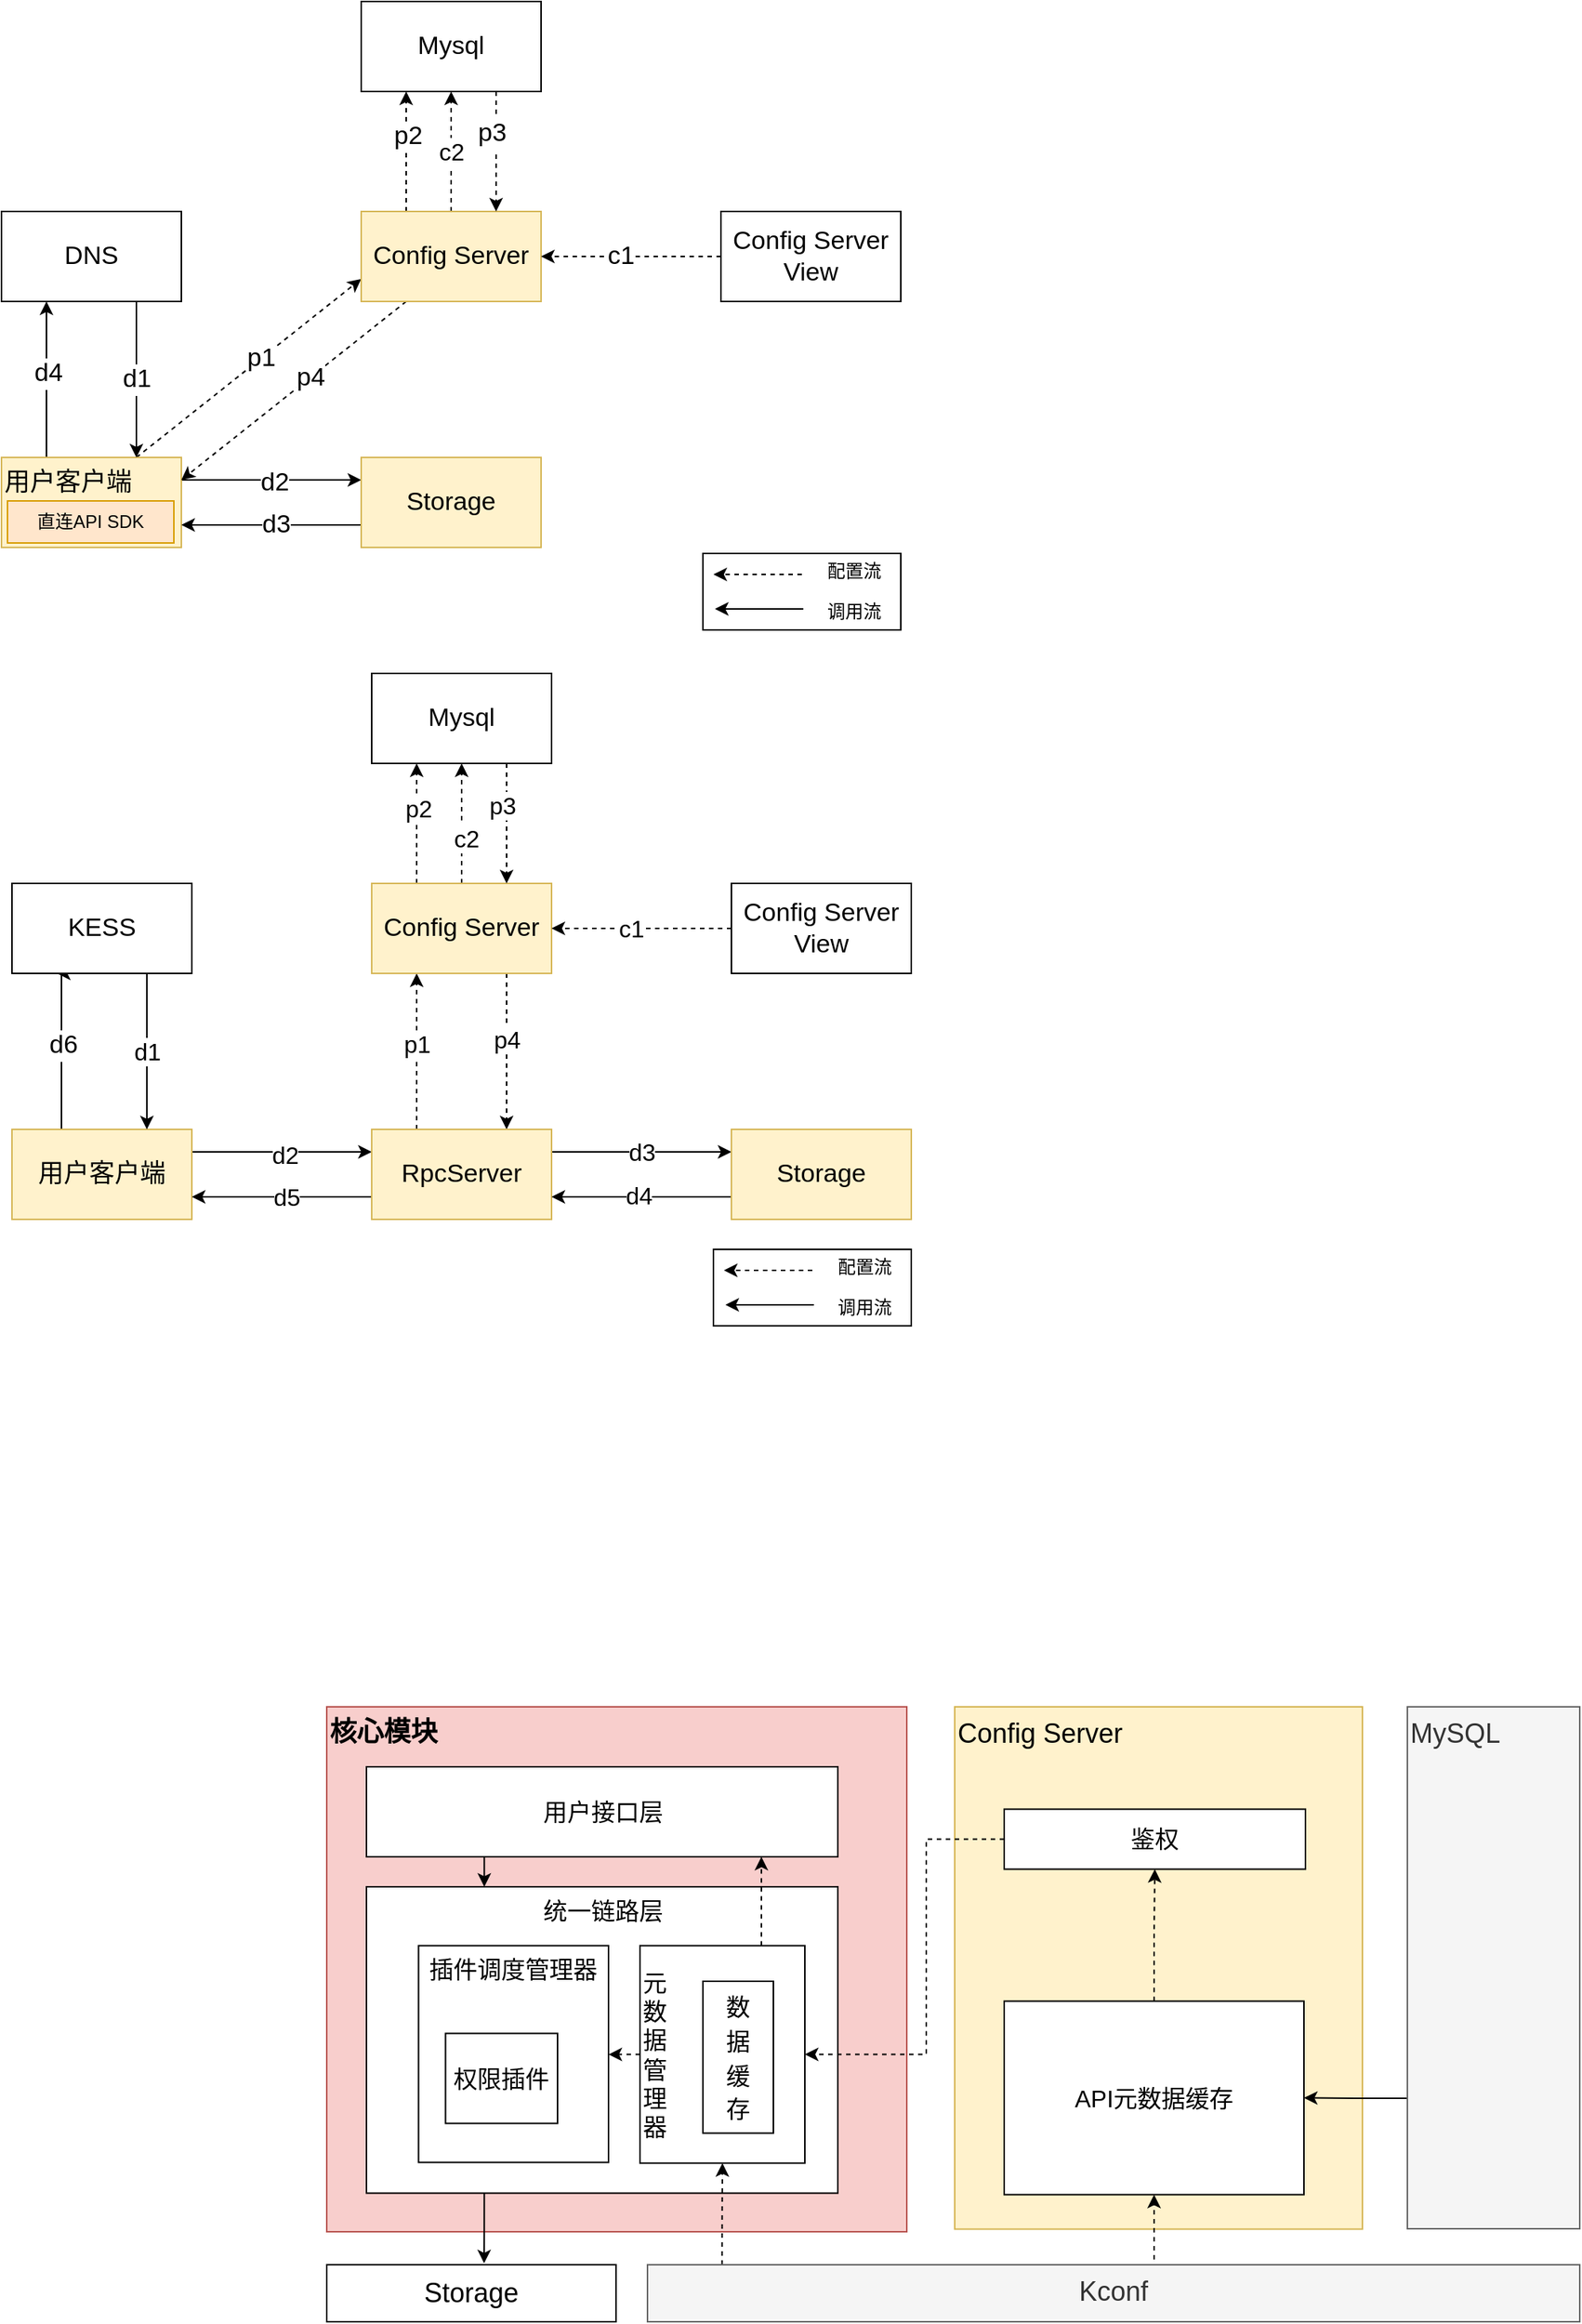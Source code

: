 <mxfile version="17.4.6" type="github">
  <diagram id="6a731a19-8d31-9384-78a2-239565b7b9f0" name="Page-1">
    <mxGraphModel dx="1298" dy="769" grid="0" gridSize="10" guides="1" tooltips="1" connect="1" arrows="1" fold="1" page="1" pageScale="1" pageWidth="1169" pageHeight="827" background="none" math="0" shadow="0">
      <root>
        <mxCell id="0" />
        <mxCell id="1" parent="0" />
        <mxCell id="ny1TaBV2R8IBMffitDcm-5" value="" style="rounded=0;whiteSpace=wrap;html=1;" parent="1" vertex="1">
          <mxGeometry x="481" y="839" width="132" height="51" as="geometry" />
        </mxCell>
        <mxCell id="wBIS5orwxucfIh2n_rTm-1786" style="edgeStyle=orthogonalEdgeStyle;rounded=0;orthogonalLoop=1;jettySize=auto;html=1;exitX=0.25;exitY=0;exitDx=0;exitDy=0;entryX=0.25;entryY=1;entryDx=0;entryDy=0;fontSize=17;" parent="1" source="wBIS5orwxucfIh2n_rTm-1779" target="wBIS5orwxucfIh2n_rTm-1780" edge="1">
          <mxGeometry relative="1" as="geometry" />
        </mxCell>
        <mxCell id="wBIS5orwxucfIh2n_rTm-1798" value="d4" style="edgeLabel;html=1;align=center;verticalAlign=middle;resizable=0;points=[];fontSize=17;" parent="wBIS5orwxucfIh2n_rTm-1786" vertex="1" connectable="0">
          <mxGeometry x="0.077" y="-1" relative="1" as="geometry">
            <mxPoint as="offset" />
          </mxGeometry>
        </mxCell>
        <mxCell id="wBIS5orwxucfIh2n_rTm-1788" style="edgeStyle=orthogonalEdgeStyle;rounded=0;orthogonalLoop=1;jettySize=auto;html=1;exitX=1;exitY=0.25;exitDx=0;exitDy=0;entryX=0;entryY=0.25;entryDx=0;entryDy=0;fontSize=17;" parent="1" source="wBIS5orwxucfIh2n_rTm-1779" target="wBIS5orwxucfIh2n_rTm-1782" edge="1">
          <mxGeometry relative="1" as="geometry" />
        </mxCell>
        <mxCell id="wBIS5orwxucfIh2n_rTm-1804" value="d2" style="edgeLabel;html=1;align=center;verticalAlign=middle;resizable=0;points=[];fontSize=17;" parent="wBIS5orwxucfIh2n_rTm-1788" vertex="1" connectable="0">
          <mxGeometry x="0.033" y="-2" relative="1" as="geometry">
            <mxPoint as="offset" />
          </mxGeometry>
        </mxCell>
        <mxCell id="wBIS5orwxucfIh2n_rTm-1790" style="rounded=0;orthogonalLoop=1;jettySize=auto;html=1;exitX=0.75;exitY=0;exitDx=0;exitDy=0;entryX=0;entryY=0.75;entryDx=0;entryDy=0;fontSize=17;dashed=1;" parent="1" source="wBIS5orwxucfIh2n_rTm-1779" target="wBIS5orwxucfIh2n_rTm-1781" edge="1">
          <mxGeometry relative="1" as="geometry" />
        </mxCell>
        <mxCell id="wBIS5orwxucfIh2n_rTm-1799" value="p1" style="edgeLabel;html=1;align=center;verticalAlign=middle;resizable=0;points=[];fontSize=17;" parent="wBIS5orwxucfIh2n_rTm-1790" vertex="1" connectable="0">
          <mxGeometry x="0.108" relative="1" as="geometry">
            <mxPoint as="offset" />
          </mxGeometry>
        </mxCell>
        <mxCell id="wBIS5orwxucfIh2n_rTm-1779" value="用户客户端" style="rounded=0;whiteSpace=wrap;html=1;fontSize=17;fillColor=#fff2cc;strokeColor=#d6b656;verticalAlign=top;align=left;" parent="1" vertex="1">
          <mxGeometry x="6" y="311" width="120" height="60" as="geometry" />
        </mxCell>
        <mxCell id="wBIS5orwxucfIh2n_rTm-1793" value="d1" style="edgeStyle=none;rounded=0;orthogonalLoop=1;jettySize=auto;html=1;exitX=0.75;exitY=1;exitDx=0;exitDy=0;entryX=0.75;entryY=0;entryDx=0;entryDy=0;fontSize=17;" parent="1" source="wBIS5orwxucfIh2n_rTm-1780" target="wBIS5orwxucfIh2n_rTm-1779" edge="1">
          <mxGeometry relative="1" as="geometry" />
        </mxCell>
        <mxCell id="wBIS5orwxucfIh2n_rTm-1780" value="DNS" style="rounded=0;whiteSpace=wrap;html=1;fontSize=17;" parent="1" vertex="1">
          <mxGeometry x="6" y="147" width="120" height="60" as="geometry" />
        </mxCell>
        <mxCell id="wBIS5orwxucfIh2n_rTm-1791" style="edgeStyle=none;rounded=0;orthogonalLoop=1;jettySize=auto;html=1;exitX=0.25;exitY=1;exitDx=0;exitDy=0;entryX=1;entryY=0.25;entryDx=0;entryDy=0;fontSize=17;dashed=1;" parent="1" source="wBIS5orwxucfIh2n_rTm-1781" target="wBIS5orwxucfIh2n_rTm-1779" edge="1">
          <mxGeometry relative="1" as="geometry" />
        </mxCell>
        <mxCell id="wBIS5orwxucfIh2n_rTm-1803" value="p4" style="edgeLabel;html=1;align=center;verticalAlign=middle;resizable=0;points=[];fontSize=17;" parent="wBIS5orwxucfIh2n_rTm-1791" vertex="1" connectable="0">
          <mxGeometry x="-0.137" relative="1" as="geometry">
            <mxPoint y="-1" as="offset" />
          </mxGeometry>
        </mxCell>
        <mxCell id="wBIS5orwxucfIh2n_rTm-1794" style="edgeStyle=none;rounded=0;orthogonalLoop=1;jettySize=auto;html=1;exitX=0.25;exitY=0;exitDx=0;exitDy=0;entryX=0.25;entryY=1;entryDx=0;entryDy=0;fontSize=17;dashed=1;" parent="1" source="wBIS5orwxucfIh2n_rTm-1781" target="wBIS5orwxucfIh2n_rTm-1784" edge="1">
          <mxGeometry relative="1" as="geometry" />
        </mxCell>
        <mxCell id="wBIS5orwxucfIh2n_rTm-1801" value="p2" style="edgeLabel;html=1;align=center;verticalAlign=middle;resizable=0;points=[];fontSize=17;" parent="wBIS5orwxucfIh2n_rTm-1794" vertex="1" connectable="0">
          <mxGeometry x="0.25" y="-1" relative="1" as="geometry">
            <mxPoint as="offset" />
          </mxGeometry>
        </mxCell>
        <mxCell id="ny1TaBV2R8IBMffitDcm-15" value="c2" style="edgeStyle=orthogonalEdgeStyle;rounded=0;orthogonalLoop=1;jettySize=auto;html=1;entryX=0.5;entryY=1;entryDx=0;entryDy=0;dashed=1;fontSize=16;strokeColor=#000000;" parent="1" source="wBIS5orwxucfIh2n_rTm-1781" target="wBIS5orwxucfIh2n_rTm-1784" edge="1">
          <mxGeometry relative="1" as="geometry">
            <Array as="points">
              <mxPoint x="306" y="99" />
              <mxPoint x="306" y="99" />
            </Array>
          </mxGeometry>
        </mxCell>
        <mxCell id="wBIS5orwxucfIh2n_rTm-1781" value="Config Server" style="rounded=0;whiteSpace=wrap;html=1;fontSize=17;fillColor=#fff2cc;strokeColor=#d6b656;" parent="1" vertex="1">
          <mxGeometry x="246" y="147" width="120" height="60" as="geometry" />
        </mxCell>
        <mxCell id="wBIS5orwxucfIh2n_rTm-1789" style="edgeStyle=orthogonalEdgeStyle;rounded=0;orthogonalLoop=1;jettySize=auto;html=1;exitX=0;exitY=0.75;exitDx=0;exitDy=0;entryX=1;entryY=0.75;entryDx=0;entryDy=0;fontSize=17;" parent="1" source="wBIS5orwxucfIh2n_rTm-1782" target="wBIS5orwxucfIh2n_rTm-1779" edge="1">
          <mxGeometry relative="1" as="geometry" />
        </mxCell>
        <mxCell id="wBIS5orwxucfIh2n_rTm-1805" value="d3" style="edgeLabel;html=1;align=center;verticalAlign=middle;resizable=0;points=[];fontSize=17;" parent="wBIS5orwxucfIh2n_rTm-1789" vertex="1" connectable="0">
          <mxGeometry x="-0.05" relative="1" as="geometry">
            <mxPoint as="offset" />
          </mxGeometry>
        </mxCell>
        <mxCell id="wBIS5orwxucfIh2n_rTm-1782" value="Storage" style="rounded=0;whiteSpace=wrap;html=1;fontSize=17;fillColor=#fff2cc;strokeColor=#d6b656;" parent="1" vertex="1">
          <mxGeometry x="246" y="311" width="120" height="60" as="geometry" />
        </mxCell>
        <mxCell id="wBIS5orwxucfIh2n_rTm-1797" style="edgeStyle=none;rounded=0;orthogonalLoop=1;jettySize=auto;html=1;exitX=0;exitY=0.5;exitDx=0;exitDy=0;entryX=1;entryY=0.5;entryDx=0;entryDy=0;fontSize=17;dashed=1;" parent="1" source="wBIS5orwxucfIh2n_rTm-1783" target="wBIS5orwxucfIh2n_rTm-1781" edge="1">
          <mxGeometry relative="1" as="geometry" />
        </mxCell>
        <mxCell id="wBIS5orwxucfIh2n_rTm-1807" value="c1" style="edgeLabel;html=1;align=center;verticalAlign=middle;resizable=0;points=[];fontSize=17;" parent="wBIS5orwxucfIh2n_rTm-1797" vertex="1" connectable="0">
          <mxGeometry x="0.117" relative="1" as="geometry">
            <mxPoint as="offset" />
          </mxGeometry>
        </mxCell>
        <mxCell id="wBIS5orwxucfIh2n_rTm-1783" value="Config Server View" style="rounded=0;whiteSpace=wrap;html=1;fontSize=17;" parent="1" vertex="1">
          <mxGeometry x="486" y="147" width="120" height="60" as="geometry" />
        </mxCell>
        <mxCell id="wBIS5orwxucfIh2n_rTm-1795" style="edgeStyle=none;rounded=0;orthogonalLoop=1;jettySize=auto;html=1;exitX=0.75;exitY=1;exitDx=0;exitDy=0;entryX=0.75;entryY=0;entryDx=0;entryDy=0;fontSize=17;dashed=1;" parent="1" source="wBIS5orwxucfIh2n_rTm-1784" target="wBIS5orwxucfIh2n_rTm-1781" edge="1">
          <mxGeometry relative="1" as="geometry" />
        </mxCell>
        <mxCell id="wBIS5orwxucfIh2n_rTm-1802" value="p3" style="edgeLabel;html=1;align=center;verticalAlign=middle;resizable=0;points=[];fontSize=17;" parent="wBIS5orwxucfIh2n_rTm-1795" vertex="1" connectable="0">
          <mxGeometry x="-0.3" y="-3" relative="1" as="geometry">
            <mxPoint as="offset" />
          </mxGeometry>
        </mxCell>
        <mxCell id="wBIS5orwxucfIh2n_rTm-1784" value="Mysql" style="rounded=0;whiteSpace=wrap;html=1;fontSize=17;" parent="1" vertex="1">
          <mxGeometry x="246" y="7" width="120" height="60" as="geometry" />
        </mxCell>
        <mxCell id="wBIS5orwxucfIh2n_rTm-1808" style="edgeStyle=orthogonalEdgeStyle;rounded=0;orthogonalLoop=1;jettySize=auto;html=1;exitX=0.25;exitY=0;exitDx=0;exitDy=0;entryX=0.25;entryY=1;entryDx=0;entryDy=0;fontSize=17;" parent="1" source="wBIS5orwxucfIh2n_rTm-1814" target="wBIS5orwxucfIh2n_rTm-1816" edge="1">
          <mxGeometry relative="1" as="geometry">
            <Array as="points">
              <mxPoint x="46" y="759" />
              <mxPoint x="46" y="655" />
            </Array>
          </mxGeometry>
        </mxCell>
        <mxCell id="wBIS5orwxucfIh2n_rTm-1809" value="d6" style="edgeLabel;html=1;align=center;verticalAlign=middle;resizable=0;points=[];fontSize=17;" parent="wBIS5orwxucfIh2n_rTm-1808" vertex="1" connectable="0">
          <mxGeometry x="0.077" y="-1" relative="1" as="geometry">
            <mxPoint as="offset" />
          </mxGeometry>
        </mxCell>
        <mxCell id="wBIS5orwxucfIh2n_rTm-1810" style="edgeStyle=orthogonalEdgeStyle;rounded=0;orthogonalLoop=1;jettySize=auto;html=1;exitX=1;exitY=0.25;exitDx=0;exitDy=0;entryX=0;entryY=0.25;entryDx=0;entryDy=0;fontSize=17;" parent="1" source="wBIS5orwxucfIh2n_rTm-1814" target="wBIS5orwxucfIh2n_rTm-1824" edge="1">
          <mxGeometry relative="1" as="geometry" />
        </mxCell>
        <mxCell id="wBIS5orwxucfIh2n_rTm-1811" value="d2" style="edgeLabel;html=1;align=center;verticalAlign=middle;resizable=0;points=[];fontSize=16;" parent="wBIS5orwxucfIh2n_rTm-1810" vertex="1" connectable="0">
          <mxGeometry x="0.033" y="-2" relative="1" as="geometry">
            <mxPoint as="offset" />
          </mxGeometry>
        </mxCell>
        <mxCell id="wBIS5orwxucfIh2n_rTm-1812" style="rounded=0;orthogonalLoop=1;jettySize=auto;html=1;exitX=0.25;exitY=0;exitDx=0;exitDy=0;entryX=0.25;entryY=1;entryDx=0;entryDy=0;fontSize=17;dashed=1;" parent="1" source="wBIS5orwxucfIh2n_rTm-1824" target="wBIS5orwxucfIh2n_rTm-1821" edge="1">
          <mxGeometry relative="1" as="geometry" />
        </mxCell>
        <mxCell id="wBIS5orwxucfIh2n_rTm-1813" value="p1" style="edgeLabel;html=1;align=center;verticalAlign=middle;resizable=0;points=[];fontSize=16;" parent="wBIS5orwxucfIh2n_rTm-1812" vertex="1" connectable="0">
          <mxGeometry x="0.108" relative="1" as="geometry">
            <mxPoint as="offset" />
          </mxGeometry>
        </mxCell>
        <mxCell id="wBIS5orwxucfIh2n_rTm-1814" value="用户客户端" style="rounded=0;whiteSpace=wrap;html=1;fontSize=17;fillColor=#fff2cc;strokeColor=#d6b656;" parent="1" vertex="1">
          <mxGeometry x="13" y="759" width="120" height="60" as="geometry" />
        </mxCell>
        <mxCell id="wBIS5orwxucfIh2n_rTm-1815" value="d1" style="edgeStyle=none;rounded=0;orthogonalLoop=1;jettySize=auto;html=1;exitX=0.75;exitY=1;exitDx=0;exitDy=0;entryX=0.75;entryY=0;entryDx=0;entryDy=0;fontSize=16;" parent="1" source="wBIS5orwxucfIh2n_rTm-1816" target="wBIS5orwxucfIh2n_rTm-1814" edge="1">
          <mxGeometry relative="1" as="geometry" />
        </mxCell>
        <mxCell id="wBIS5orwxucfIh2n_rTm-1816" value="KESS" style="rounded=0;whiteSpace=wrap;html=1;fontSize=17;" parent="1" vertex="1">
          <mxGeometry x="13" y="595" width="120" height="60" as="geometry" />
        </mxCell>
        <mxCell id="wBIS5orwxucfIh2n_rTm-1817" style="edgeStyle=none;rounded=0;orthogonalLoop=1;jettySize=auto;html=1;exitX=0.75;exitY=1;exitDx=0;exitDy=0;entryX=0.75;entryY=0;entryDx=0;entryDy=0;fontSize=17;dashed=1;" parent="1" source="wBIS5orwxucfIh2n_rTm-1821" target="wBIS5orwxucfIh2n_rTm-1824" edge="1">
          <mxGeometry relative="1" as="geometry" />
        </mxCell>
        <mxCell id="wBIS5orwxucfIh2n_rTm-1818" value="p4" style="edgeLabel;html=1;align=center;verticalAlign=middle;resizable=0;points=[];fontSize=16;" parent="wBIS5orwxucfIh2n_rTm-1817" vertex="1" connectable="0">
          <mxGeometry x="-0.137" relative="1" as="geometry">
            <mxPoint y="-1" as="offset" />
          </mxGeometry>
        </mxCell>
        <mxCell id="wBIS5orwxucfIh2n_rTm-1819" style="edgeStyle=none;rounded=0;orthogonalLoop=1;jettySize=auto;html=1;exitX=0.25;exitY=0;exitDx=0;exitDy=0;entryX=0.25;entryY=1;entryDx=0;entryDy=0;fontSize=17;fillColor=#0050ef;strokeColor=#000000;dashed=1;" parent="1" source="wBIS5orwxucfIh2n_rTm-1821" target="wBIS5orwxucfIh2n_rTm-1830" edge="1">
          <mxGeometry relative="1" as="geometry" />
        </mxCell>
        <mxCell id="wBIS5orwxucfIh2n_rTm-1820" value="p2" style="edgeLabel;html=1;align=center;verticalAlign=middle;resizable=0;points=[];fontSize=16;" parent="wBIS5orwxucfIh2n_rTm-1819" vertex="1" connectable="0">
          <mxGeometry x="0.25" y="-1" relative="1" as="geometry">
            <mxPoint as="offset" />
          </mxGeometry>
        </mxCell>
        <mxCell id="ny1TaBV2R8IBMffitDcm-13" style="edgeStyle=orthogonalEdgeStyle;rounded=0;orthogonalLoop=1;jettySize=auto;html=1;entryX=0.5;entryY=1;entryDx=0;entryDy=0;dashed=1;fontSize=16;strokeColor=#000000;" parent="1" source="wBIS5orwxucfIh2n_rTm-1821" target="wBIS5orwxucfIh2n_rTm-1830" edge="1">
          <mxGeometry relative="1" as="geometry" />
        </mxCell>
        <mxCell id="ny1TaBV2R8IBMffitDcm-14" value="c2" style="edgeLabel;html=1;align=center;verticalAlign=middle;resizable=0;points=[];fontSize=16;" parent="ny1TaBV2R8IBMffitDcm-13" vertex="1" connectable="0">
          <mxGeometry x="-0.212" y="-3" relative="1" as="geometry">
            <mxPoint y="1" as="offset" />
          </mxGeometry>
        </mxCell>
        <mxCell id="wBIS5orwxucfIh2n_rTm-1821" value="Config Server" style="rounded=0;whiteSpace=wrap;html=1;fontSize=17;fillColor=#fff2cc;strokeColor=#d6b656;" parent="1" vertex="1">
          <mxGeometry x="253" y="595" width="120" height="60" as="geometry" />
        </mxCell>
        <mxCell id="wBIS5orwxucfIh2n_rTm-1822" style="edgeStyle=orthogonalEdgeStyle;rounded=0;orthogonalLoop=1;jettySize=auto;html=1;exitX=0;exitY=0.75;exitDx=0;exitDy=0;entryX=1;entryY=0.75;entryDx=0;entryDy=0;fontSize=17;" parent="1" source="wBIS5orwxucfIh2n_rTm-1824" target="wBIS5orwxucfIh2n_rTm-1814" edge="1">
          <mxGeometry relative="1" as="geometry" />
        </mxCell>
        <mxCell id="wBIS5orwxucfIh2n_rTm-1823" value="d5" style="edgeLabel;html=1;align=center;verticalAlign=middle;resizable=0;points=[];fontSize=16;" parent="wBIS5orwxucfIh2n_rTm-1822" vertex="1" connectable="0">
          <mxGeometry x="-0.05" relative="1" as="geometry">
            <mxPoint as="offset" />
          </mxGeometry>
        </mxCell>
        <mxCell id="wBIS5orwxucfIh2n_rTm-1832" value="d3" style="edgeStyle=none;rounded=0;orthogonalLoop=1;jettySize=auto;html=1;exitX=1;exitY=0.25;exitDx=0;exitDy=0;entryX=0;entryY=0.25;entryDx=0;entryDy=0;fontSize=16;" parent="1" source="wBIS5orwxucfIh2n_rTm-1824" target="wBIS5orwxucfIh2n_rTm-1831" edge="1">
          <mxGeometry relative="1" as="geometry" />
        </mxCell>
        <mxCell id="wBIS5orwxucfIh2n_rTm-1824" value="RpcServer" style="rounded=0;whiteSpace=wrap;html=1;fontSize=17;fillColor=#fff2cc;strokeColor=#d6b656;" parent="1" vertex="1">
          <mxGeometry x="253" y="759" width="120" height="60" as="geometry" />
        </mxCell>
        <mxCell id="wBIS5orwxucfIh2n_rTm-1825" style="edgeStyle=none;rounded=0;orthogonalLoop=1;jettySize=auto;html=1;exitX=0;exitY=0.5;exitDx=0;exitDy=0;entryX=1;entryY=0.5;entryDx=0;entryDy=0;fontSize=17;dashed=1;" parent="1" source="wBIS5orwxucfIh2n_rTm-1827" target="wBIS5orwxucfIh2n_rTm-1821" edge="1">
          <mxGeometry relative="1" as="geometry" />
        </mxCell>
        <mxCell id="wBIS5orwxucfIh2n_rTm-1826" value="c1" style="edgeLabel;html=1;align=center;verticalAlign=middle;resizable=0;points=[];fontSize=16;" parent="wBIS5orwxucfIh2n_rTm-1825" vertex="1" connectable="0">
          <mxGeometry x="0.117" relative="1" as="geometry">
            <mxPoint as="offset" />
          </mxGeometry>
        </mxCell>
        <mxCell id="wBIS5orwxucfIh2n_rTm-1827" value="Config Server View" style="rounded=0;whiteSpace=wrap;html=1;fontSize=17;" parent="1" vertex="1">
          <mxGeometry x="493" y="595" width="120" height="60" as="geometry" />
        </mxCell>
        <mxCell id="wBIS5orwxucfIh2n_rTm-1828" style="edgeStyle=none;rounded=0;orthogonalLoop=1;jettySize=auto;html=1;exitX=0.75;exitY=1;exitDx=0;exitDy=0;entryX=0.75;entryY=0;entryDx=0;entryDy=0;fontSize=17;dashed=1;" parent="1" source="wBIS5orwxucfIh2n_rTm-1830" target="wBIS5orwxucfIh2n_rTm-1821" edge="1">
          <mxGeometry relative="1" as="geometry" />
        </mxCell>
        <mxCell id="wBIS5orwxucfIh2n_rTm-1829" value="p3" style="edgeLabel;html=1;align=center;verticalAlign=middle;resizable=0;points=[];fontSize=16;" parent="wBIS5orwxucfIh2n_rTm-1828" vertex="1" connectable="0">
          <mxGeometry x="-0.3" y="-3" relative="1" as="geometry">
            <mxPoint as="offset" />
          </mxGeometry>
        </mxCell>
        <mxCell id="wBIS5orwxucfIh2n_rTm-1830" value="Mysql" style="rounded=0;whiteSpace=wrap;html=1;fontSize=17;" parent="1" vertex="1">
          <mxGeometry x="253" y="455" width="120" height="60" as="geometry" />
        </mxCell>
        <mxCell id="wBIS5orwxucfIh2n_rTm-1833" style="edgeStyle=none;rounded=0;orthogonalLoop=1;jettySize=auto;html=1;exitX=0;exitY=0.75;exitDx=0;exitDy=0;entryX=1;entryY=0.75;entryDx=0;entryDy=0;fontSize=17;" parent="1" source="wBIS5orwxucfIh2n_rTm-1831" target="wBIS5orwxucfIh2n_rTm-1824" edge="1">
          <mxGeometry relative="1" as="geometry" />
        </mxCell>
        <mxCell id="ny1TaBV2R8IBMffitDcm-11" value="4" style="edgeLabel;html=1;align=center;verticalAlign=middle;resizable=0;points=[];" parent="wBIS5orwxucfIh2n_rTm-1833" vertex="1" connectable="0">
          <mxGeometry x="-0.017" y="-1" relative="1" as="geometry">
            <mxPoint as="offset" />
          </mxGeometry>
        </mxCell>
        <mxCell id="ny1TaBV2R8IBMffitDcm-12" value="&lt;font style=&quot;font-size: 16px&quot;&gt;d4&lt;/font&gt;" style="edgeLabel;html=1;align=center;verticalAlign=middle;resizable=0;points=[];" parent="wBIS5orwxucfIh2n_rTm-1833" vertex="1" connectable="0">
          <mxGeometry x="0.033" y="-1" relative="1" as="geometry">
            <mxPoint as="offset" />
          </mxGeometry>
        </mxCell>
        <mxCell id="wBIS5orwxucfIh2n_rTm-1831" value="Storage" style="rounded=0;whiteSpace=wrap;html=1;fontSize=17;fillColor=#fff2cc;strokeColor=#d6b656;" parent="1" vertex="1">
          <mxGeometry x="493" y="759" width="120" height="60" as="geometry" />
        </mxCell>
        <mxCell id="2zhPAoutdUb0682FN-6X-1" value="直连API SDK" style="rounded=0;whiteSpace=wrap;html=1;fillColor=#ffe6cc;strokeColor=#d79b00;" parent="1" vertex="1">
          <mxGeometry x="10" y="340" width="111" height="28" as="geometry" />
        </mxCell>
        <mxCell id="ny1TaBV2R8IBMffitDcm-1" value="" style="endArrow=classic;html=1;rounded=0;dashed=1;strokeColor=#000000;" parent="1" edge="1">
          <mxGeometry width="50" height="50" relative="1" as="geometry">
            <mxPoint x="547" y="853" as="sourcePoint" />
            <mxPoint x="488" y="853" as="targetPoint" />
          </mxGeometry>
        </mxCell>
        <mxCell id="ny1TaBV2R8IBMffitDcm-2" value="" style="endArrow=classic;html=1;rounded=0;strokeColor=#000000;" parent="1" edge="1">
          <mxGeometry width="50" height="50" relative="1" as="geometry">
            <mxPoint x="548" y="876" as="sourcePoint" />
            <mxPoint x="489" y="876" as="targetPoint" />
          </mxGeometry>
        </mxCell>
        <mxCell id="ny1TaBV2R8IBMffitDcm-3" value="配置流" style="text;html=1;strokeColor=none;fillColor=none;align=center;verticalAlign=middle;whiteSpace=wrap;rounded=0;" parent="1" vertex="1">
          <mxGeometry x="552" y="836" width="60" height="30" as="geometry" />
        </mxCell>
        <mxCell id="ny1TaBV2R8IBMffitDcm-4" value="调用流" style="text;html=1;strokeColor=none;fillColor=none;align=center;verticalAlign=middle;whiteSpace=wrap;rounded=0;" parent="1" vertex="1">
          <mxGeometry x="552" y="863" width="60" height="30" as="geometry" />
        </mxCell>
        <mxCell id="ny1TaBV2R8IBMffitDcm-6" value="" style="rounded=0;whiteSpace=wrap;html=1;" parent="1" vertex="1">
          <mxGeometry x="474" y="375" width="132" height="51" as="geometry" />
        </mxCell>
        <mxCell id="ny1TaBV2R8IBMffitDcm-7" value="" style="endArrow=classic;html=1;rounded=0;dashed=1;strokeColor=#000000;" parent="1" edge="1">
          <mxGeometry width="50" height="50" relative="1" as="geometry">
            <mxPoint x="540" y="389" as="sourcePoint" />
            <mxPoint x="481" y="389" as="targetPoint" />
          </mxGeometry>
        </mxCell>
        <mxCell id="ny1TaBV2R8IBMffitDcm-8" value="" style="endArrow=classic;html=1;rounded=0;strokeColor=#000000;" parent="1" edge="1">
          <mxGeometry width="50" height="50" relative="1" as="geometry">
            <mxPoint x="541" y="412" as="sourcePoint" />
            <mxPoint x="482" y="412" as="targetPoint" />
          </mxGeometry>
        </mxCell>
        <mxCell id="ny1TaBV2R8IBMffitDcm-9" value="配置流" style="text;html=1;strokeColor=none;fillColor=none;align=center;verticalAlign=middle;whiteSpace=wrap;rounded=0;" parent="1" vertex="1">
          <mxGeometry x="545" y="372" width="60" height="30" as="geometry" />
        </mxCell>
        <mxCell id="ny1TaBV2R8IBMffitDcm-10" value="调用流" style="text;html=1;strokeColor=none;fillColor=none;align=center;verticalAlign=middle;whiteSpace=wrap;rounded=0;" parent="1" vertex="1">
          <mxGeometry x="545" y="399" width="60" height="30" as="geometry" />
        </mxCell>
        <mxCell id="6o36U2D6VR-3sPyrgqZQ-1" value="&lt;font style=&quot;font-size: 18px&quot;&gt;Config Server&lt;/font&gt;" style="rounded=0;whiteSpace=wrap;html=1;fontSize=19;verticalAlign=top;fillColor=#fff2cc;strokeColor=#d6b656;align=left;" vertex="1" parent="1">
          <mxGeometry x="642" y="1144" width="272" height="348.25" as="geometry" />
        </mxCell>
        <mxCell id="6o36U2D6VR-3sPyrgqZQ-2" value="&lt;font style=&quot;font-size: 16px&quot;&gt;鉴权&lt;/font&gt;" style="rounded=0;whiteSpace=wrap;html=1;fontSize=19;" vertex="1" parent="1">
          <mxGeometry x="675" y="1212.25" width="201" height="40" as="geometry" />
        </mxCell>
        <mxCell id="6o36U2D6VR-3sPyrgqZQ-3" style="edgeStyle=orthogonalEdgeStyle;rounded=0;orthogonalLoop=1;jettySize=auto;html=1;fontSize=18;startArrow=none;startFill=0;endArrow=classic;endFill=1;dashed=1;" edge="1" parent="1" source="6o36U2D6VR-3sPyrgqZQ-4" target="6o36U2D6VR-3sPyrgqZQ-2">
          <mxGeometry relative="1" as="geometry" />
        </mxCell>
        <mxCell id="6o36U2D6VR-3sPyrgqZQ-4" value="&lt;span style=&quot;font-size: 16px&quot;&gt;API元数据缓存&lt;/span&gt;" style="rounded=0;whiteSpace=wrap;html=1;fontSize=19;" vertex="1" parent="1">
          <mxGeometry x="675" y="1340.25" width="200" height="129" as="geometry" />
        </mxCell>
        <mxCell id="6o36U2D6VR-3sPyrgqZQ-5" value="核心模块" style="rounded=0;whiteSpace=wrap;html=1;verticalAlign=top;align=left;fontSize=18;fontStyle=1;fillColor=#f8cecc;strokeColor=#b85450;" vertex="1" parent="1">
          <mxGeometry x="223" y="1144" width="387" height="350" as="geometry" />
        </mxCell>
        <mxCell id="6o36U2D6VR-3sPyrgqZQ-30" style="edgeStyle=orthogonalEdgeStyle;rounded=0;orthogonalLoop=1;jettySize=auto;html=1;exitX=0.25;exitY=1;exitDx=0;exitDy=0;entryX=0.544;entryY=-0.026;entryDx=0;entryDy=0;entryPerimeter=0;fontSize=18;" edge="1" parent="1" source="6o36U2D6VR-3sPyrgqZQ-6" target="6o36U2D6VR-3sPyrgqZQ-25">
          <mxGeometry relative="1" as="geometry" />
        </mxCell>
        <mxCell id="6o36U2D6VR-3sPyrgqZQ-6" value="统一链路层" style="rounded=0;whiteSpace=wrap;html=1;verticalAlign=top;fontSize=16;" vertex="1" parent="1">
          <mxGeometry x="249.5" y="1264" width="314.5" height="204.25" as="geometry" />
        </mxCell>
        <mxCell id="6o36U2D6VR-3sPyrgqZQ-27" style="edgeStyle=orthogonalEdgeStyle;rounded=0;orthogonalLoop=1;jettySize=auto;html=1;exitX=0.25;exitY=1;exitDx=0;exitDy=0;entryX=0.25;entryY=0;entryDx=0;entryDy=0;" edge="1" parent="1" source="6o36U2D6VR-3sPyrgqZQ-7" target="6o36U2D6VR-3sPyrgqZQ-6">
          <mxGeometry relative="1" as="geometry" />
        </mxCell>
        <mxCell id="6o36U2D6VR-3sPyrgqZQ-7" value="用户接口层" style="rounded=0;whiteSpace=wrap;html=1;fontSize=16;" vertex="1" parent="1">
          <mxGeometry x="249.5" y="1184" width="314.5" height="60" as="geometry" />
        </mxCell>
        <mxCell id="6o36U2D6VR-3sPyrgqZQ-8" style="edgeStyle=orthogonalEdgeStyle;rounded=0;orthogonalLoop=1;jettySize=auto;html=1;fontSize=16;startArrow=none;startFill=0;endArrow=classic;endFill=1;dashed=1;" edge="1" parent="1" source="6o36U2D6VR-3sPyrgqZQ-9" target="6o36U2D6VR-3sPyrgqZQ-7">
          <mxGeometry relative="1" as="geometry">
            <Array as="points">
              <mxPoint x="513" y="1261.25" />
              <mxPoint x="513" y="1261.25" />
            </Array>
          </mxGeometry>
        </mxCell>
        <mxCell id="6o36U2D6VR-3sPyrgqZQ-24" style="edgeStyle=orthogonalEdgeStyle;rounded=0;orthogonalLoop=1;jettySize=auto;html=1;exitX=0;exitY=0.5;exitDx=0;exitDy=0;entryX=1;entryY=0.5;entryDx=0;entryDy=0;dashed=1;" edge="1" parent="1" source="6o36U2D6VR-3sPyrgqZQ-9" target="6o36U2D6VR-3sPyrgqZQ-10">
          <mxGeometry relative="1" as="geometry" />
        </mxCell>
        <mxCell id="6o36U2D6VR-3sPyrgqZQ-9" value="&lt;font style=&quot;font-size: 16px;&quot;&gt;元&lt;br style=&quot;font-size: 16px;&quot;&gt;数&lt;br style=&quot;font-size: 16px;&quot;&gt;据&lt;br style=&quot;font-size: 16px;&quot;&gt;管&lt;br style=&quot;font-size: 16px;&quot;&gt;理&lt;br style=&quot;font-size: 16px;&quot;&gt;器&lt;/font&gt;" style="rounded=0;whiteSpace=wrap;html=1;fontSize=16;align=left;" vertex="1" parent="1">
          <mxGeometry x="432" y="1303.25" width="110" height="145" as="geometry" />
        </mxCell>
        <mxCell id="6o36U2D6VR-3sPyrgqZQ-10" value="&lt;font style=&quot;font-size: 16px;&quot;&gt;插件调度管理器&lt;/font&gt;" style="rounded=0;whiteSpace=wrap;html=1;fontSize=16;verticalAlign=top;" vertex="1" parent="1">
          <mxGeometry x="284.25" y="1303.25" width="126.75" height="144.5" as="geometry" />
        </mxCell>
        <mxCell id="6o36U2D6VR-3sPyrgqZQ-11" value="&lt;font style=&quot;font-size: 16px;&quot;&gt;权限插件&lt;/font&gt;" style="rounded=0;whiteSpace=wrap;html=1;fontSize=16;" vertex="1" parent="1">
          <mxGeometry x="302.25" y="1361.75" width="74.75" height="60" as="geometry" />
        </mxCell>
        <mxCell id="6o36U2D6VR-3sPyrgqZQ-12" style="edgeStyle=orthogonalEdgeStyle;rounded=0;orthogonalLoop=1;jettySize=auto;html=1;entryX=1;entryY=0.5;entryDx=0;entryDy=0;fontSize=18;startArrow=none;startFill=0;endArrow=classic;endFill=1;dashed=1;" edge="1" parent="1" source="6o36U2D6VR-3sPyrgqZQ-2" target="6o36U2D6VR-3sPyrgqZQ-9">
          <mxGeometry relative="1" as="geometry">
            <mxPoint x="1004.5" y="1317.25" as="targetPoint" />
            <Array as="points">
              <mxPoint x="623" y="1232.25" />
              <mxPoint x="623" y="1376.25" />
            </Array>
          </mxGeometry>
        </mxCell>
        <mxCell id="6o36U2D6VR-3sPyrgqZQ-16" style="edgeStyle=orthogonalEdgeStyle;rounded=0;orthogonalLoop=1;jettySize=auto;html=1;exitX=0;exitY=0.75;exitDx=0;exitDy=0;entryX=1;entryY=0.5;entryDx=0;entryDy=0;" edge="1" parent="1" source="6o36U2D6VR-3sPyrgqZQ-15" target="6o36U2D6VR-3sPyrgqZQ-4">
          <mxGeometry relative="1" as="geometry" />
        </mxCell>
        <mxCell id="6o36U2D6VR-3sPyrgqZQ-15" value="&lt;span style=&quot;font-size: 18px&quot;&gt;MySQL&lt;/span&gt;" style="rounded=0;whiteSpace=wrap;html=1;fontSize=19;verticalAlign=top;fillColor=#f5f5f5;strokeColor=#666666;fontColor=#333333;align=left;" vertex="1" parent="1">
          <mxGeometry x="944" y="1144" width="115" height="348" as="geometry" />
        </mxCell>
        <mxCell id="6o36U2D6VR-3sPyrgqZQ-21" style="edgeStyle=orthogonalEdgeStyle;rounded=0;orthogonalLoop=1;jettySize=auto;html=1;exitX=0.08;exitY=0;exitDx=0;exitDy=0;dashed=1;exitPerimeter=0;" edge="1" parent="1" source="6o36U2D6VR-3sPyrgqZQ-18" target="6o36U2D6VR-3sPyrgqZQ-9">
          <mxGeometry relative="1" as="geometry">
            <Array as="points" />
          </mxGeometry>
        </mxCell>
        <mxCell id="6o36U2D6VR-3sPyrgqZQ-22" style="edgeStyle=orthogonalEdgeStyle;rounded=0;orthogonalLoop=1;jettySize=auto;html=1;exitX=0.75;exitY=0;exitDx=0;exitDy=0;dashed=1;" edge="1" parent="1" source="6o36U2D6VR-3sPyrgqZQ-18" target="6o36U2D6VR-3sPyrgqZQ-4">
          <mxGeometry relative="1" as="geometry">
            <Array as="points">
              <mxPoint x="775" y="1534" />
            </Array>
          </mxGeometry>
        </mxCell>
        <mxCell id="6o36U2D6VR-3sPyrgqZQ-18" value="&lt;span style=&quot;font-size: 18px&quot;&gt;Kconf&lt;/span&gt;" style="rounded=0;whiteSpace=wrap;html=1;fontSize=19;verticalAlign=top;fillColor=#f5f5f5;strokeColor=#666666;fontColor=#333333;" vertex="1" parent="1">
          <mxGeometry x="437" y="1516" width="622" height="38" as="geometry" />
        </mxCell>
        <mxCell id="6o36U2D6VR-3sPyrgqZQ-23" value="&lt;span style=&quot;font-size: 16px&quot;&gt;数&lt;br&gt;据&lt;br&gt;缓&lt;br&gt;存&lt;/span&gt;" style="rounded=0;whiteSpace=wrap;html=1;fontSize=19;" vertex="1" parent="1">
          <mxGeometry x="474" y="1327" width="47" height="101.25" as="geometry" />
        </mxCell>
        <mxCell id="6o36U2D6VR-3sPyrgqZQ-25" value="&lt;font style=&quot;font-size: 18px&quot;&gt;Storage&lt;/font&gt;" style="rounded=0;whiteSpace=wrap;html=1;" vertex="1" parent="1">
          <mxGeometry x="223" y="1516" width="193" height="38" as="geometry" />
        </mxCell>
      </root>
    </mxGraphModel>
  </diagram>
</mxfile>
